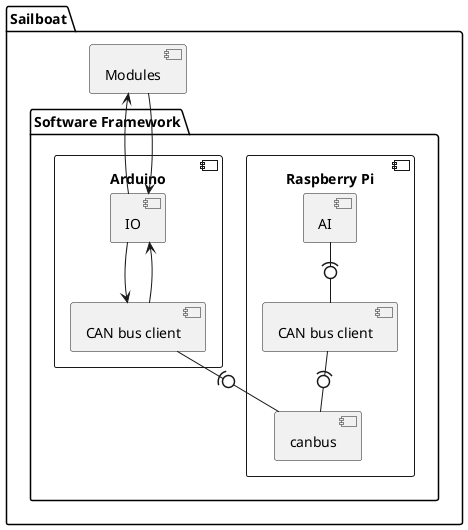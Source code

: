 @startuml Component Diagram

package "Sailboat" {

    package "Software Framework" {

        component "Raspberry Pi" as raspberry_pi {
            [CAN bus client] as pi_can_bus_client
            [AI] as ai

            ai -(0- pi_can_bus_client
            pi_can_bus_client -(0- canbus
        }

        component "Arduino" as arduino {
            [IO] as io
            [CAN bus client] as arduino_can_bus_client

            arduino_can_bus_client -(0- canbus
        }

        component "CAN bus" as canbus {

        }

        io --> arduino_can_bus_client
        arduino_can_bus_client --> io

    }

    component "Modules" as modules {

    }

    modules --> io
    io --> modules

}

@enduml
